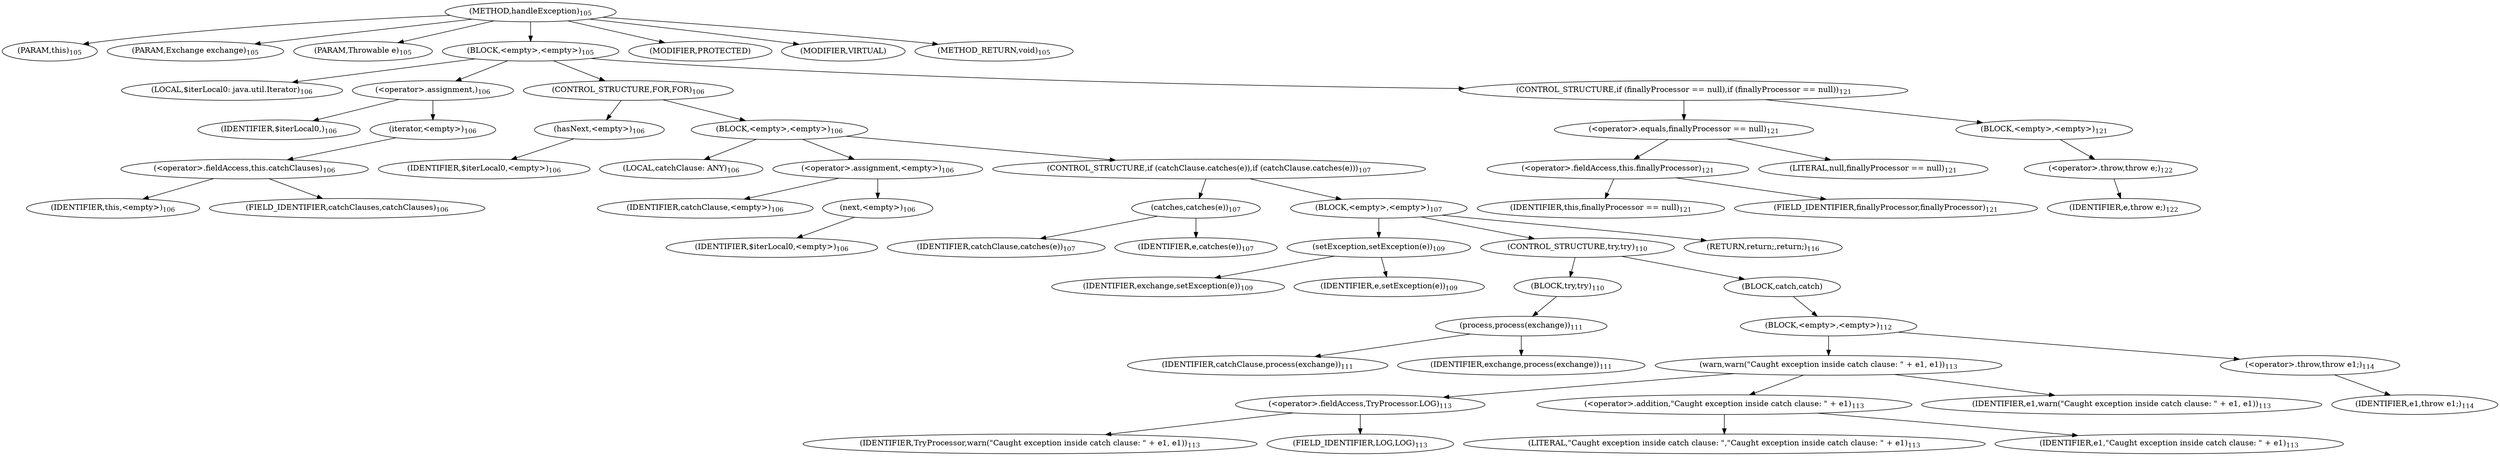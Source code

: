 digraph "handleException" {  
"230" [label = <(METHOD,handleException)<SUB>105</SUB>> ]
"231" [label = <(PARAM,this)<SUB>105</SUB>> ]
"232" [label = <(PARAM,Exchange exchange)<SUB>105</SUB>> ]
"233" [label = <(PARAM,Throwable e)<SUB>105</SUB>> ]
"234" [label = <(BLOCK,&lt;empty&gt;,&lt;empty&gt;)<SUB>105</SUB>> ]
"235" [label = <(LOCAL,$iterLocal0: java.util.Iterator)<SUB>106</SUB>> ]
"236" [label = <(&lt;operator&gt;.assignment,)<SUB>106</SUB>> ]
"237" [label = <(IDENTIFIER,$iterLocal0,)<SUB>106</SUB>> ]
"238" [label = <(iterator,&lt;empty&gt;)<SUB>106</SUB>> ]
"239" [label = <(&lt;operator&gt;.fieldAccess,this.catchClauses)<SUB>106</SUB>> ]
"240" [label = <(IDENTIFIER,this,&lt;empty&gt;)<SUB>106</SUB>> ]
"241" [label = <(FIELD_IDENTIFIER,catchClauses,catchClauses)<SUB>106</SUB>> ]
"242" [label = <(CONTROL_STRUCTURE,FOR,FOR)<SUB>106</SUB>> ]
"243" [label = <(hasNext,&lt;empty&gt;)<SUB>106</SUB>> ]
"244" [label = <(IDENTIFIER,$iterLocal0,&lt;empty&gt;)<SUB>106</SUB>> ]
"245" [label = <(BLOCK,&lt;empty&gt;,&lt;empty&gt;)<SUB>106</SUB>> ]
"246" [label = <(LOCAL,catchClause: ANY)<SUB>106</SUB>> ]
"247" [label = <(&lt;operator&gt;.assignment,&lt;empty&gt;)<SUB>106</SUB>> ]
"248" [label = <(IDENTIFIER,catchClause,&lt;empty&gt;)<SUB>106</SUB>> ]
"249" [label = <(next,&lt;empty&gt;)<SUB>106</SUB>> ]
"250" [label = <(IDENTIFIER,$iterLocal0,&lt;empty&gt;)<SUB>106</SUB>> ]
"251" [label = <(CONTROL_STRUCTURE,if (catchClause.catches(e)),if (catchClause.catches(e)))<SUB>107</SUB>> ]
"252" [label = <(catches,catches(e))<SUB>107</SUB>> ]
"253" [label = <(IDENTIFIER,catchClause,catches(e))<SUB>107</SUB>> ]
"254" [label = <(IDENTIFIER,e,catches(e))<SUB>107</SUB>> ]
"255" [label = <(BLOCK,&lt;empty&gt;,&lt;empty&gt;)<SUB>107</SUB>> ]
"256" [label = <(setException,setException(e))<SUB>109</SUB>> ]
"257" [label = <(IDENTIFIER,exchange,setException(e))<SUB>109</SUB>> ]
"258" [label = <(IDENTIFIER,e,setException(e))<SUB>109</SUB>> ]
"259" [label = <(CONTROL_STRUCTURE,try,try)<SUB>110</SUB>> ]
"260" [label = <(BLOCK,try,try)<SUB>110</SUB>> ]
"261" [label = <(process,process(exchange))<SUB>111</SUB>> ]
"262" [label = <(IDENTIFIER,catchClause,process(exchange))<SUB>111</SUB>> ]
"263" [label = <(IDENTIFIER,exchange,process(exchange))<SUB>111</SUB>> ]
"264" [label = <(BLOCK,catch,catch)> ]
"265" [label = <(BLOCK,&lt;empty&gt;,&lt;empty&gt;)<SUB>112</SUB>> ]
"266" [label = <(warn,warn(&quot;Caught exception inside catch clause: &quot; + e1, e1))<SUB>113</SUB>> ]
"267" [label = <(&lt;operator&gt;.fieldAccess,TryProcessor.LOG)<SUB>113</SUB>> ]
"268" [label = <(IDENTIFIER,TryProcessor,warn(&quot;Caught exception inside catch clause: &quot; + e1, e1))<SUB>113</SUB>> ]
"269" [label = <(FIELD_IDENTIFIER,LOG,LOG)<SUB>113</SUB>> ]
"270" [label = <(&lt;operator&gt;.addition,&quot;Caught exception inside catch clause: &quot; + e1)<SUB>113</SUB>> ]
"271" [label = <(LITERAL,&quot;Caught exception inside catch clause: &quot;,&quot;Caught exception inside catch clause: &quot; + e1)<SUB>113</SUB>> ]
"272" [label = <(IDENTIFIER,e1,&quot;Caught exception inside catch clause: &quot; + e1)<SUB>113</SUB>> ]
"273" [label = <(IDENTIFIER,e1,warn(&quot;Caught exception inside catch clause: &quot; + e1, e1))<SUB>113</SUB>> ]
"274" [label = <(&lt;operator&gt;.throw,throw e1;)<SUB>114</SUB>> ]
"275" [label = <(IDENTIFIER,e1,throw e1;)<SUB>114</SUB>> ]
"276" [label = <(RETURN,return;,return;)<SUB>116</SUB>> ]
"277" [label = <(CONTROL_STRUCTURE,if (finallyProcessor == null),if (finallyProcessor == null))<SUB>121</SUB>> ]
"278" [label = <(&lt;operator&gt;.equals,finallyProcessor == null)<SUB>121</SUB>> ]
"279" [label = <(&lt;operator&gt;.fieldAccess,this.finallyProcessor)<SUB>121</SUB>> ]
"280" [label = <(IDENTIFIER,this,finallyProcessor == null)<SUB>121</SUB>> ]
"281" [label = <(FIELD_IDENTIFIER,finallyProcessor,finallyProcessor)<SUB>121</SUB>> ]
"282" [label = <(LITERAL,null,finallyProcessor == null)<SUB>121</SUB>> ]
"283" [label = <(BLOCK,&lt;empty&gt;,&lt;empty&gt;)<SUB>121</SUB>> ]
"284" [label = <(&lt;operator&gt;.throw,throw e;)<SUB>122</SUB>> ]
"285" [label = <(IDENTIFIER,e,throw e;)<SUB>122</SUB>> ]
"286" [label = <(MODIFIER,PROTECTED)> ]
"287" [label = <(MODIFIER,VIRTUAL)> ]
"288" [label = <(METHOD_RETURN,void)<SUB>105</SUB>> ]
  "230" -> "231" 
  "230" -> "232" 
  "230" -> "233" 
  "230" -> "234" 
  "230" -> "286" 
  "230" -> "287" 
  "230" -> "288" 
  "234" -> "235" 
  "234" -> "236" 
  "234" -> "242" 
  "234" -> "277" 
  "236" -> "237" 
  "236" -> "238" 
  "238" -> "239" 
  "239" -> "240" 
  "239" -> "241" 
  "242" -> "243" 
  "242" -> "245" 
  "243" -> "244" 
  "245" -> "246" 
  "245" -> "247" 
  "245" -> "251" 
  "247" -> "248" 
  "247" -> "249" 
  "249" -> "250" 
  "251" -> "252" 
  "251" -> "255" 
  "252" -> "253" 
  "252" -> "254" 
  "255" -> "256" 
  "255" -> "259" 
  "255" -> "276" 
  "256" -> "257" 
  "256" -> "258" 
  "259" -> "260" 
  "259" -> "264" 
  "260" -> "261" 
  "261" -> "262" 
  "261" -> "263" 
  "264" -> "265" 
  "265" -> "266" 
  "265" -> "274" 
  "266" -> "267" 
  "266" -> "270" 
  "266" -> "273" 
  "267" -> "268" 
  "267" -> "269" 
  "270" -> "271" 
  "270" -> "272" 
  "274" -> "275" 
  "277" -> "278" 
  "277" -> "283" 
  "278" -> "279" 
  "278" -> "282" 
  "279" -> "280" 
  "279" -> "281" 
  "283" -> "284" 
  "284" -> "285" 
}
